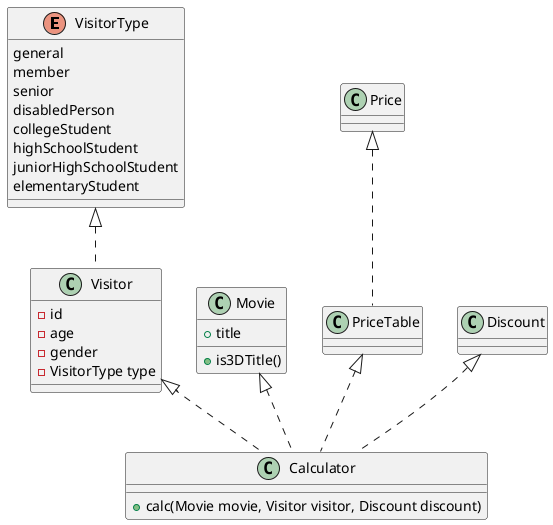 @startuml

enum VisitorType {
  general
  member
  senior
  disabledPerson
  collegeStudent
  highSchoolStudent
  juniorHighSchoolStudent
  elementaryStudent
}

class Visitor {
  -id
  -age
  -gender
  -VisitorType type
}

class Movie {
  +title
  +is3DTitle()
}

class Calculator {
  +calc(Movie movie, Visitor visitor, Discount discount)
}

class PriceTable {

}
class Price {
}

class Discount {

}

VisitorType <|.. Visitor
Visitor <|.. Calculator
Discount <|.. Calculator
Price <|.. PriceTable
PriceTable <|.. Calculator
Movie <|.. Calculator
@enduml
